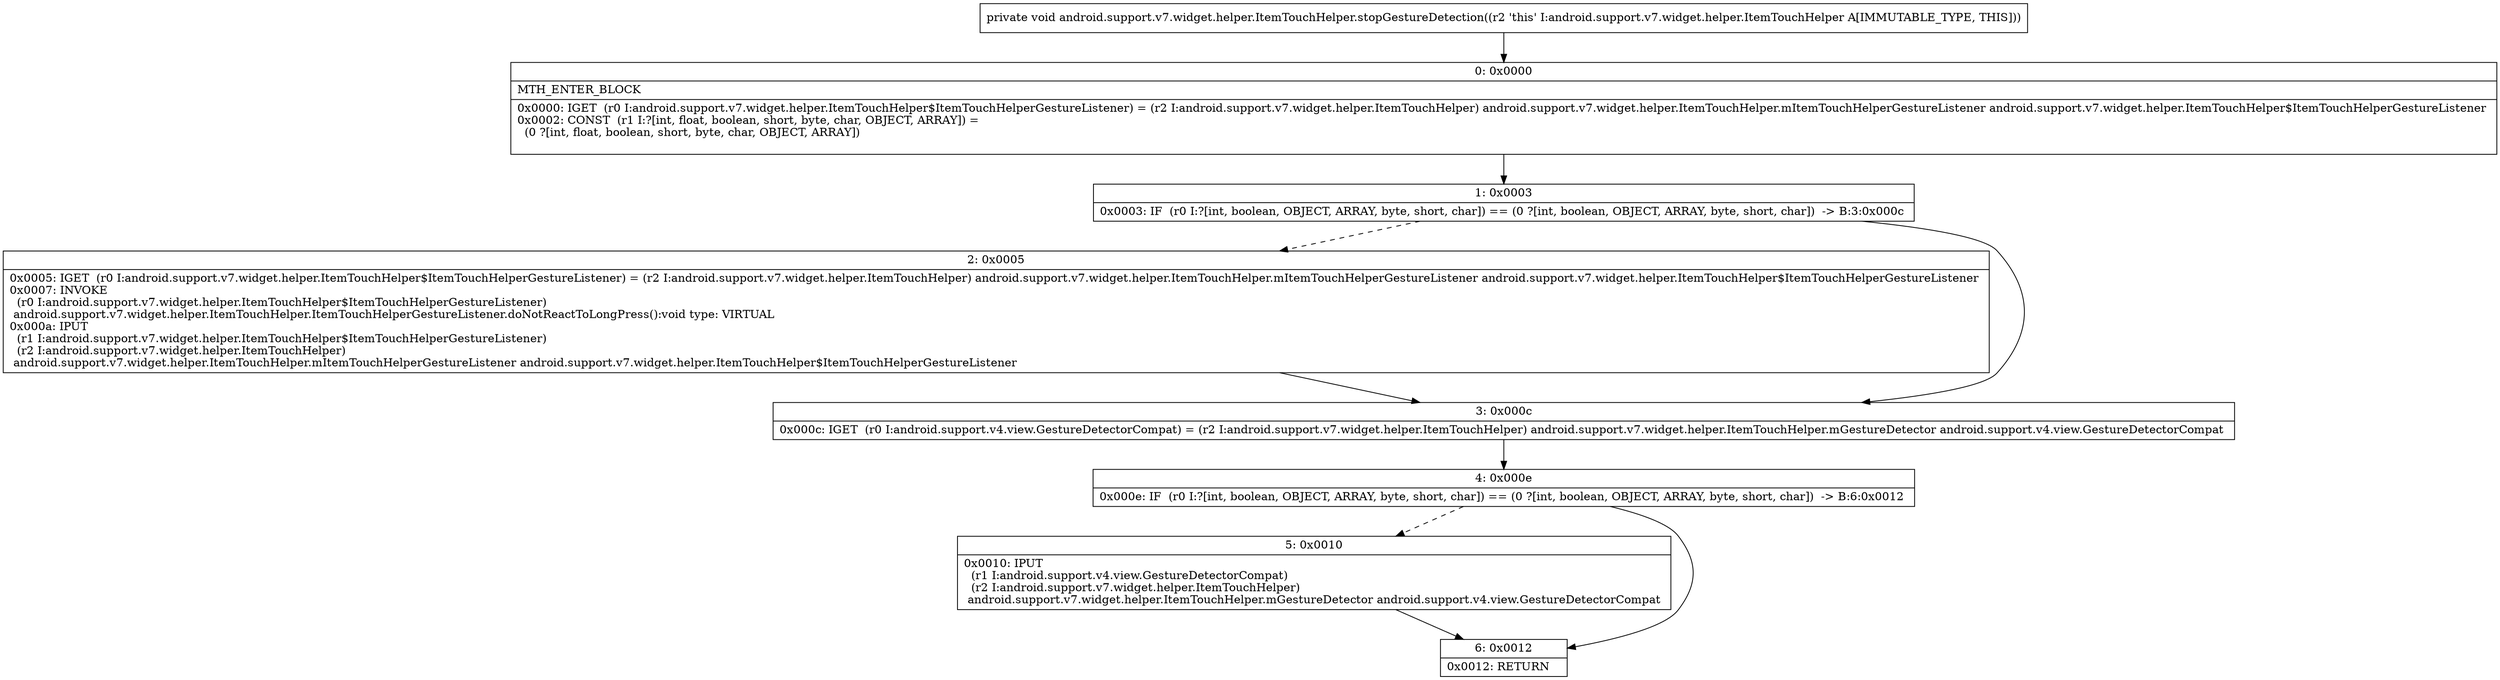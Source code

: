 digraph "CFG forandroid.support.v7.widget.helper.ItemTouchHelper.stopGestureDetection()V" {
Node_0 [shape=record,label="{0\:\ 0x0000|MTH_ENTER_BLOCK\l|0x0000: IGET  (r0 I:android.support.v7.widget.helper.ItemTouchHelper$ItemTouchHelperGestureListener) = (r2 I:android.support.v7.widget.helper.ItemTouchHelper) android.support.v7.widget.helper.ItemTouchHelper.mItemTouchHelperGestureListener android.support.v7.widget.helper.ItemTouchHelper$ItemTouchHelperGestureListener \l0x0002: CONST  (r1 I:?[int, float, boolean, short, byte, char, OBJECT, ARRAY]) = \l  (0 ?[int, float, boolean, short, byte, char, OBJECT, ARRAY])\l \l}"];
Node_1 [shape=record,label="{1\:\ 0x0003|0x0003: IF  (r0 I:?[int, boolean, OBJECT, ARRAY, byte, short, char]) == (0 ?[int, boolean, OBJECT, ARRAY, byte, short, char])  \-\> B:3:0x000c \l}"];
Node_2 [shape=record,label="{2\:\ 0x0005|0x0005: IGET  (r0 I:android.support.v7.widget.helper.ItemTouchHelper$ItemTouchHelperGestureListener) = (r2 I:android.support.v7.widget.helper.ItemTouchHelper) android.support.v7.widget.helper.ItemTouchHelper.mItemTouchHelperGestureListener android.support.v7.widget.helper.ItemTouchHelper$ItemTouchHelperGestureListener \l0x0007: INVOKE  \l  (r0 I:android.support.v7.widget.helper.ItemTouchHelper$ItemTouchHelperGestureListener)\l android.support.v7.widget.helper.ItemTouchHelper.ItemTouchHelperGestureListener.doNotReactToLongPress():void type: VIRTUAL \l0x000a: IPUT  \l  (r1 I:android.support.v7.widget.helper.ItemTouchHelper$ItemTouchHelperGestureListener)\l  (r2 I:android.support.v7.widget.helper.ItemTouchHelper)\l android.support.v7.widget.helper.ItemTouchHelper.mItemTouchHelperGestureListener android.support.v7.widget.helper.ItemTouchHelper$ItemTouchHelperGestureListener \l}"];
Node_3 [shape=record,label="{3\:\ 0x000c|0x000c: IGET  (r0 I:android.support.v4.view.GestureDetectorCompat) = (r2 I:android.support.v7.widget.helper.ItemTouchHelper) android.support.v7.widget.helper.ItemTouchHelper.mGestureDetector android.support.v4.view.GestureDetectorCompat \l}"];
Node_4 [shape=record,label="{4\:\ 0x000e|0x000e: IF  (r0 I:?[int, boolean, OBJECT, ARRAY, byte, short, char]) == (0 ?[int, boolean, OBJECT, ARRAY, byte, short, char])  \-\> B:6:0x0012 \l}"];
Node_5 [shape=record,label="{5\:\ 0x0010|0x0010: IPUT  \l  (r1 I:android.support.v4.view.GestureDetectorCompat)\l  (r2 I:android.support.v7.widget.helper.ItemTouchHelper)\l android.support.v7.widget.helper.ItemTouchHelper.mGestureDetector android.support.v4.view.GestureDetectorCompat \l}"];
Node_6 [shape=record,label="{6\:\ 0x0012|0x0012: RETURN   \l}"];
MethodNode[shape=record,label="{private void android.support.v7.widget.helper.ItemTouchHelper.stopGestureDetection((r2 'this' I:android.support.v7.widget.helper.ItemTouchHelper A[IMMUTABLE_TYPE, THIS])) }"];
MethodNode -> Node_0;
Node_0 -> Node_1;
Node_1 -> Node_2[style=dashed];
Node_1 -> Node_3;
Node_2 -> Node_3;
Node_3 -> Node_4;
Node_4 -> Node_5[style=dashed];
Node_4 -> Node_6;
Node_5 -> Node_6;
}

